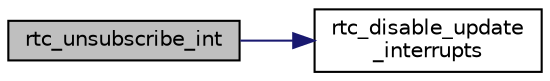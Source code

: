 digraph "rtc_unsubscribe_int"
{
 // INTERACTIVE_SVG=YES
 // LATEX_PDF_SIZE
  bgcolor="transparent";
  edge [fontname="Helvetica",fontsize="10",labelfontname="Helvetica",labelfontsize="10"];
  node [fontname="Helvetica",fontsize="10",shape=record];
  rankdir="LR";
  Node8 [label="rtc_unsubscribe_int",height=0.2,width=0.4,color="black", fillcolor="grey75", style="filled", fontcolor="black",tooltip="Unsubscribes RTC interrupts."];
  Node8 -> Node9 [color="midnightblue",fontsize="10",style="solid",fontname="Helvetica"];
  Node9 [label="rtc_disable_update\l_interrupts",height=0.2,width=0.4,color="black",URL="$group__rtc.html#ga71a212cd88a2e2b09096d345a86c1eb8",tooltip="Disables RTC Update Interrupts."];
}
